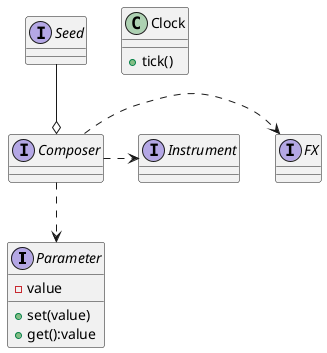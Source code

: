 @startuml

Interface Parameter {
	-value
	+set(value)
	+get():value
}
Interface Instrument
Interface Composer
Interface Seed
Interface FX


Class Clock{
	+tick()
}

Composer ..> Parameter
Seed --o Composer
Composer .> FX
Composer .> Instrument

@enduml